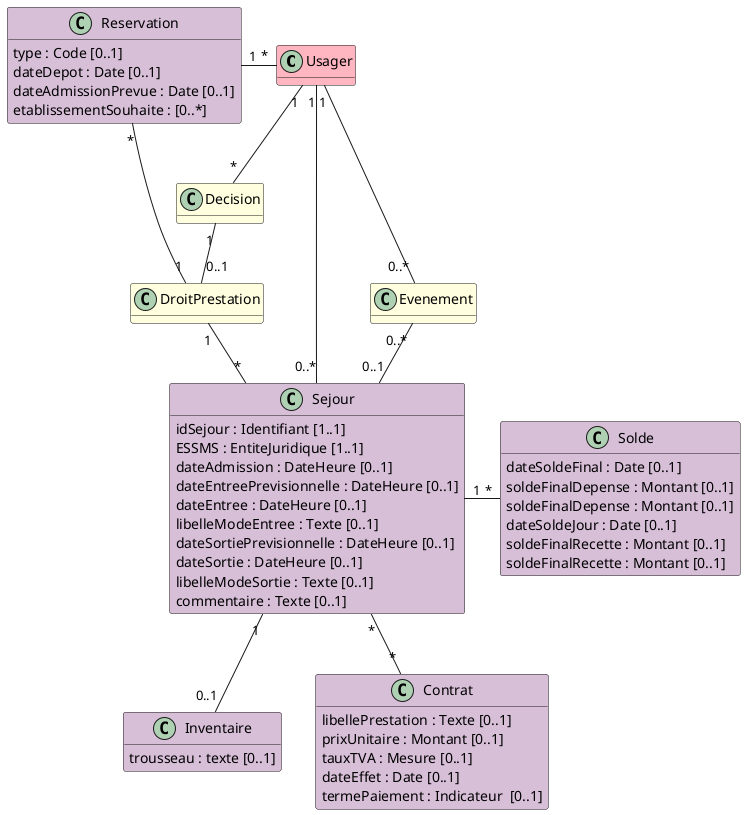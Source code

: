 @startuml

hide empty methods

class Usager #LightPink

class Decision #LightYellow

class DroitPrestation #LightYellow

class Evenement #LightYellow

class Reservation #Thistle {
    type : Code [0..1]
    dateDepot : Date [0..1]
    dateAdmissionPrevue : Date [0..1]
    etablissementSouhaite : [0..*]
}

class Sejour #Thistle {
    idSejour : Identifiant [1..1]
    ESSMS : EntiteJuridique [1..1]
    dateAdmission : DateHeure [0..1]
    dateEntreePrevisionnelle : DateHeure [0..1]
    dateEntree : DateHeure [0..1]
    libelleModeEntree : Texte [0..1]
    dateSortiePrevisionnelle : DateHeure [0..1]
    dateSortie : DateHeure [0..1]
    libelleModeSortie : Texte [0..1]
    commentaire : Texte [0..1] 
}

class Inventaire #Thistle { 
    trousseau : texte [0..1]
}

class Solde #Thistle {
    dateSoldeFinal : Date [0..1]
    soldeFinalDepense : Montant [0..1]
    soldeFinalDepense : Montant [0..1]
    dateSoldeJour : Date [0..1]
    soldeFinalRecette : Montant [0..1]
    soldeFinalRecette : Montant [0..1]
}

class Contrat #Thistle {
    libellePrestation : Texte [0..1]
    prixUnitaire : Montant [0..1]
    tauxTVA : Mesure [0..1]
    dateEffet : Date [0..1]
    termePaiement : Indicateur  [0..1]
}

Usager "1" -- "*" Decision
Decision "1" -- "0..1" DroitPrestation
Reservation "*" - "1" DroitPrestation
Reservation "1" - "*" Usager
DroitPrestation "1" -- "*" Sejour
Sejour "1" -- "0..1" Inventaire
Sejour "1" - "*" Solde
Sejour "*" -- "*" Contrat
Usager "1" - "0..*" Sejour
Evenement "0..*" -- "0..1" Sejour
Usager "1" -- "0..*" Evenement

@enduml